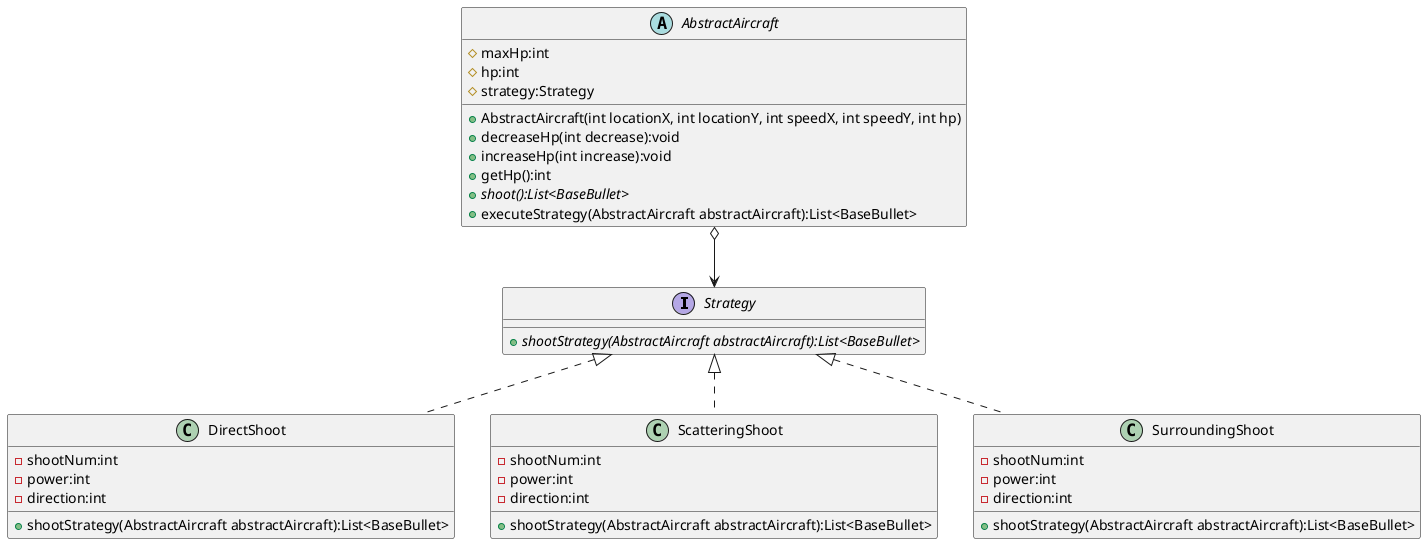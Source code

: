@startuml
'https://plantuml.com/class-diagram

interface Strategy {
    + {abstract} shootStrategy(AbstractAircraft abstractAircraft):List<BaseBullet>
}

abstract class AbstractAircraft {
    # maxHp:int
    # hp:int
    # strategy:Strategy
    + AbstractAircraft(int locationX, int locationY, int speedX, int speedY, int hp)
    + decreaseHp(int decrease):void
    + increaseHp(int increase):void
    + getHp():int
    + {abstract} shoot():List<BaseBullet>
    + executeStrategy(AbstractAircraft abstractAircraft):List<BaseBullet>
}

AbstractAircraft o--> Strategy

class DirectShoot {
    - shootNum:int
    - power:int
    - direction:int
    + shootStrategy(AbstractAircraft abstractAircraft):List<BaseBullet>
}

class ScatteringShoot {
    - shootNum:int
    - power:int
    - direction:int
    + shootStrategy(AbstractAircraft abstractAircraft):List<BaseBullet>
}

class SurroundingShoot {
    - shootNum:int
    - power:int
    - direction:int
    + shootStrategy(AbstractAircraft abstractAircraft):List<BaseBullet>
}

Strategy <|.. DirectShoot
Strategy <|.. ScatteringShoot
Strategy <|.. SurroundingShoot

@enduml
